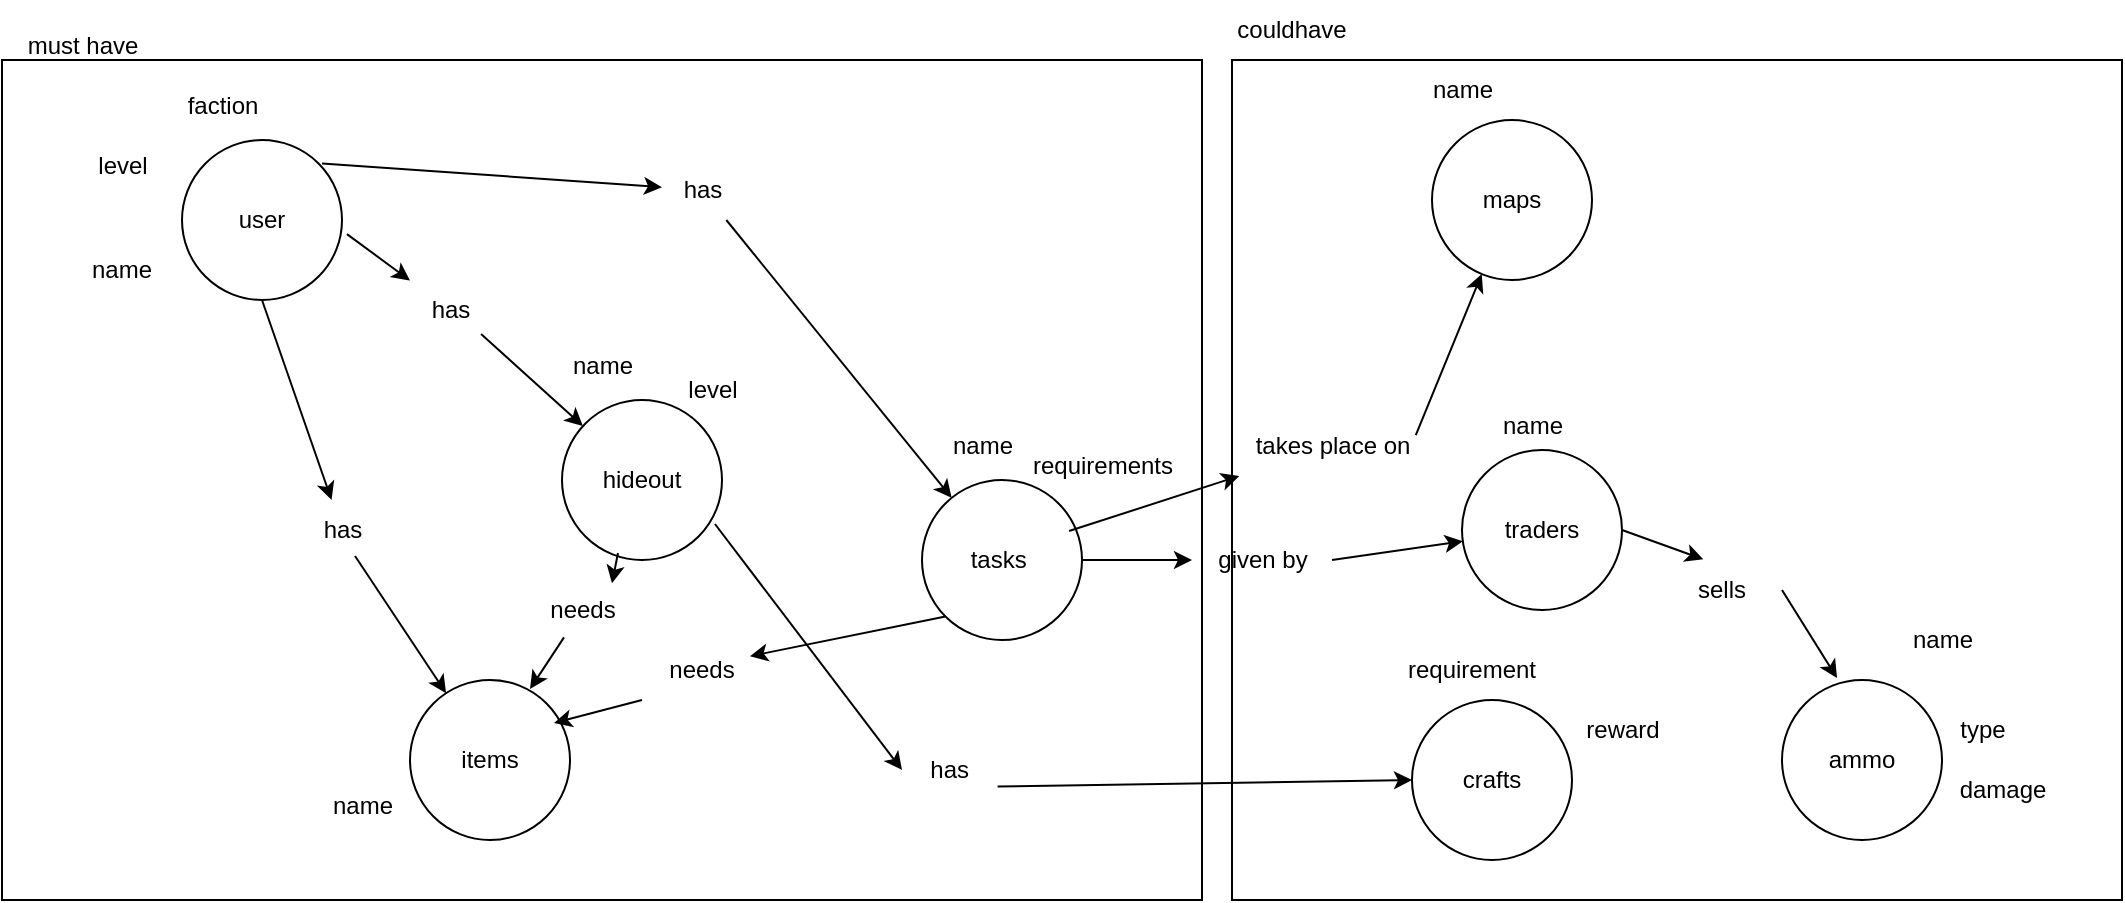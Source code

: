 <mxfile version="26.1.2">
  <diagram name="Pagina-1" id="6siZWVk3VozBAIrh01aZ">
    <mxGraphModel dx="909" dy="531" grid="1" gridSize="10" guides="1" tooltips="1" connect="1" arrows="1" fold="1" page="1" pageScale="1" pageWidth="827" pageHeight="1169" math="0" shadow="0">
      <root>
        <mxCell id="0" />
        <mxCell id="1" parent="0" />
        <mxCell id="KiTWwbMZWOuyHS0gHmwx-3" value="user" style="ellipse;whiteSpace=wrap;html=1;" vertex="1" parent="1">
          <mxGeometry x="260" y="260" width="80" height="80" as="geometry" />
        </mxCell>
        <mxCell id="KiTWwbMZWOuyHS0gHmwx-4" value="tasks&amp;nbsp;" style="ellipse;whiteSpace=wrap;html=1;" vertex="1" parent="1">
          <mxGeometry x="630" y="430" width="80" height="80" as="geometry" />
        </mxCell>
        <mxCell id="KiTWwbMZWOuyHS0gHmwx-5" value="hideout" style="ellipse;whiteSpace=wrap;html=1;" vertex="1" parent="1">
          <mxGeometry x="450" y="390" width="80" height="80" as="geometry" />
        </mxCell>
        <mxCell id="KiTWwbMZWOuyHS0gHmwx-6" value="items" style="ellipse;whiteSpace=wrap;html=1;" vertex="1" parent="1">
          <mxGeometry x="374" y="530" width="80" height="80" as="geometry" />
        </mxCell>
        <mxCell id="KiTWwbMZWOuyHS0gHmwx-7" value="" style="endArrow=classic;html=1;rounded=0;exitX=0.663;exitY=0.933;exitDx=0;exitDy=0;exitPerimeter=0;" edge="1" parent="1" source="KiTWwbMZWOuyHS0gHmwx-8" target="KiTWwbMZWOuyHS0gHmwx-6">
          <mxGeometry width="50" height="50" relative="1" as="geometry">
            <mxPoint x="280" y="420" as="sourcePoint" />
            <mxPoint x="330" y="370" as="targetPoint" />
          </mxGeometry>
        </mxCell>
        <mxCell id="KiTWwbMZWOuyHS0gHmwx-9" value="" style="endArrow=classic;html=1;rounded=0;" edge="1" parent="1" source="KiTWwbMZWOuyHS0gHmwx-10" target="KiTWwbMZWOuyHS0gHmwx-4">
          <mxGeometry width="50" height="50" relative="1" as="geometry">
            <mxPoint x="381.72" y="280" as="sourcePoint" />
            <mxPoint x="431.72" y="230" as="targetPoint" />
          </mxGeometry>
        </mxCell>
        <mxCell id="KiTWwbMZWOuyHS0gHmwx-11" value="" style="endArrow=classic;html=1;rounded=0;exitX=0.888;exitY=0.9;exitDx=0;exitDy=0;exitPerimeter=0;" edge="1" parent="1" source="KiTWwbMZWOuyHS0gHmwx-12" target="KiTWwbMZWOuyHS0gHmwx-5">
          <mxGeometry width="50" height="50" relative="1" as="geometry">
            <mxPoint x="390" y="320" as="sourcePoint" />
            <mxPoint x="440" y="270" as="targetPoint" />
          </mxGeometry>
        </mxCell>
        <mxCell id="KiTWwbMZWOuyHS0gHmwx-13" value="" style="endArrow=classic;html=1;rounded=0;exitX=1.031;exitY=0.588;exitDx=0;exitDy=0;exitPerimeter=0;" edge="1" parent="1" source="KiTWwbMZWOuyHS0gHmwx-3" target="KiTWwbMZWOuyHS0gHmwx-12">
          <mxGeometry width="50" height="50" relative="1" as="geometry">
            <mxPoint x="342" y="307" as="sourcePoint" />
            <mxPoint x="525" y="410" as="targetPoint" />
          </mxGeometry>
        </mxCell>
        <mxCell id="KiTWwbMZWOuyHS0gHmwx-12" value="has" style="text;html=1;align=center;verticalAlign=middle;resizable=0;points=[];autosize=1;strokeColor=none;fillColor=none;" vertex="1" parent="1">
          <mxGeometry x="374" y="330" width="40" height="30" as="geometry" />
        </mxCell>
        <mxCell id="KiTWwbMZWOuyHS0gHmwx-14" value="" style="endArrow=classic;html=1;rounded=0;exitX=0.5;exitY=1;exitDx=0;exitDy=0;" edge="1" parent="1" source="KiTWwbMZWOuyHS0gHmwx-3" target="KiTWwbMZWOuyHS0gHmwx-8">
          <mxGeometry width="50" height="50" relative="1" as="geometry">
            <mxPoint x="300" y="340" as="sourcePoint" />
            <mxPoint x="330" y="461" as="targetPoint" />
          </mxGeometry>
        </mxCell>
        <mxCell id="KiTWwbMZWOuyHS0gHmwx-8" value="has" style="text;html=1;align=center;verticalAlign=middle;resizable=0;points=[];autosize=1;strokeColor=none;fillColor=none;" vertex="1" parent="1">
          <mxGeometry x="320" y="440" width="40" height="30" as="geometry" />
        </mxCell>
        <mxCell id="KiTWwbMZWOuyHS0gHmwx-15" value="" style="endArrow=classic;html=1;rounded=0;exitX=1;exitY=0;exitDx=0;exitDy=0;" edge="1" parent="1" target="KiTWwbMZWOuyHS0gHmwx-10">
          <mxGeometry width="50" height="50" relative="1" as="geometry">
            <mxPoint x="330.004" y="271.716" as="sourcePoint" />
            <mxPoint x="484.72" y="206" as="targetPoint" />
          </mxGeometry>
        </mxCell>
        <mxCell id="KiTWwbMZWOuyHS0gHmwx-10" value="has" style="text;html=1;align=center;verticalAlign=middle;resizable=0;points=[];autosize=1;strokeColor=none;fillColor=none;" vertex="1" parent="1">
          <mxGeometry x="500" y="270" width="40" height="30" as="geometry" />
        </mxCell>
        <mxCell id="KiTWwbMZWOuyHS0gHmwx-16" value="" style="endArrow=classic;html=1;rounded=0;exitX=0.35;exitY=0.956;exitDx=0;exitDy=0;exitPerimeter=0;entryX=0.75;entryY=0.056;entryDx=0;entryDy=0;entryPerimeter=0;" edge="1" parent="1" source="KiTWwbMZWOuyHS0gHmwx-17" target="KiTWwbMZWOuyHS0gHmwx-6">
          <mxGeometry width="50" height="50" relative="1" as="geometry">
            <mxPoint x="470" y="550" as="sourcePoint" />
            <mxPoint x="520" y="500" as="targetPoint" />
          </mxGeometry>
        </mxCell>
        <mxCell id="KiTWwbMZWOuyHS0gHmwx-18" value="" style="endArrow=classic;html=1;rounded=0;exitX=0.35;exitY=0.956;exitDx=0;exitDy=0;exitPerimeter=0;entryX=0.75;entryY=0.056;entryDx=0;entryDy=0;entryPerimeter=0;" edge="1" parent="1" source="KiTWwbMZWOuyHS0gHmwx-5" target="KiTWwbMZWOuyHS0gHmwx-17">
          <mxGeometry width="50" height="50" relative="1" as="geometry">
            <mxPoint x="478" y="466" as="sourcePoint" />
            <mxPoint x="434" y="534" as="targetPoint" />
          </mxGeometry>
        </mxCell>
        <mxCell id="KiTWwbMZWOuyHS0gHmwx-17" value="needs" style="text;html=1;align=center;verticalAlign=middle;resizable=0;points=[];autosize=1;strokeColor=none;fillColor=none;" vertex="1" parent="1">
          <mxGeometry x="430" y="480" width="60" height="30" as="geometry" />
        </mxCell>
        <mxCell id="KiTWwbMZWOuyHS0gHmwx-19" value="" style="endArrow=classic;html=1;rounded=0;exitX=0;exitY=1;exitDx=0;exitDy=0;entryX=0.9;entryY=0.269;entryDx=0;entryDy=0;entryPerimeter=0;" edge="1" parent="1" source="KiTWwbMZWOuyHS0gHmwx-21" target="KiTWwbMZWOuyHS0gHmwx-6">
          <mxGeometry width="50" height="50" relative="1" as="geometry">
            <mxPoint x="540" y="570" as="sourcePoint" />
            <mxPoint x="590" y="520" as="targetPoint" />
          </mxGeometry>
        </mxCell>
        <mxCell id="KiTWwbMZWOuyHS0gHmwx-20" value="" style="endArrow=classic;html=1;rounded=0;exitX=0;exitY=1;exitDx=0;exitDy=0;entryX=0.9;entryY=0.269;entryDx=0;entryDy=0;entryPerimeter=0;" edge="1" parent="1" source="KiTWwbMZWOuyHS0gHmwx-4" target="KiTWwbMZWOuyHS0gHmwx-21">
          <mxGeometry width="50" height="50" relative="1" as="geometry">
            <mxPoint x="582" y="498" as="sourcePoint" />
            <mxPoint x="446" y="552" as="targetPoint" />
          </mxGeometry>
        </mxCell>
        <mxCell id="KiTWwbMZWOuyHS0gHmwx-21" value="needs" style="text;html=1;align=center;verticalAlign=middle;whiteSpace=wrap;rounded=0;" vertex="1" parent="1">
          <mxGeometry x="490" y="510" width="60" height="30" as="geometry" />
        </mxCell>
        <mxCell id="KiTWwbMZWOuyHS0gHmwx-22" value="name" style="text;html=1;align=center;verticalAlign=middle;whiteSpace=wrap;rounded=0;" vertex="1" parent="1">
          <mxGeometry x="200" y="310" width="60" height="30" as="geometry" />
        </mxCell>
        <mxCell id="KiTWwbMZWOuyHS0gHmwx-23" value="level" style="text;html=1;align=center;verticalAlign=middle;resizable=0;points=[];autosize=1;strokeColor=none;fillColor=none;" vertex="1" parent="1">
          <mxGeometry x="205" y="258" width="50" height="30" as="geometry" />
        </mxCell>
        <mxCell id="KiTWwbMZWOuyHS0gHmwx-24" value="faction" style="text;html=1;align=center;verticalAlign=middle;resizable=0;points=[];autosize=1;strokeColor=none;fillColor=none;" vertex="1" parent="1">
          <mxGeometry x="250" y="228" width="60" height="30" as="geometry" />
        </mxCell>
        <mxCell id="KiTWwbMZWOuyHS0gHmwx-25" value="name" style="text;html=1;align=center;verticalAlign=middle;resizable=0;points=[];autosize=1;strokeColor=none;fillColor=none;" vertex="1" parent="1">
          <mxGeometry x="445" y="358" width="50" height="30" as="geometry" />
        </mxCell>
        <mxCell id="KiTWwbMZWOuyHS0gHmwx-26" value="level" style="text;html=1;align=center;verticalAlign=middle;resizable=0;points=[];autosize=1;strokeColor=none;fillColor=none;" vertex="1" parent="1">
          <mxGeometry x="500" y="370" width="50" height="30" as="geometry" />
        </mxCell>
        <mxCell id="KiTWwbMZWOuyHS0gHmwx-27" value="name" style="text;html=1;align=center;verticalAlign=middle;resizable=0;points=[];autosize=1;strokeColor=none;fillColor=none;" vertex="1" parent="1">
          <mxGeometry x="635" y="398" width="50" height="30" as="geometry" />
        </mxCell>
        <mxCell id="KiTWwbMZWOuyHS0gHmwx-28" value="requirements" style="text;html=1;align=center;verticalAlign=middle;resizable=0;points=[];autosize=1;strokeColor=none;fillColor=none;" vertex="1" parent="1">
          <mxGeometry x="675" y="408" width="90" height="30" as="geometry" />
        </mxCell>
        <mxCell id="KiTWwbMZWOuyHS0gHmwx-29" value="name" style="text;html=1;align=center;verticalAlign=middle;resizable=0;points=[];autosize=1;strokeColor=none;fillColor=none;" vertex="1" parent="1">
          <mxGeometry x="325" y="578" width="50" height="30" as="geometry" />
        </mxCell>
        <mxCell id="KiTWwbMZWOuyHS0gHmwx-32" value="" style="whiteSpace=wrap;html=1;fillColor=none;" vertex="1" parent="1">
          <mxGeometry x="170" y="220" width="600" height="420" as="geometry" />
        </mxCell>
        <mxCell id="KiTWwbMZWOuyHS0gHmwx-33" value="must have" style="text;html=1;align=center;verticalAlign=middle;resizable=0;points=[];autosize=1;strokeColor=none;fillColor=none;" vertex="1" parent="1">
          <mxGeometry x="170" y="198" width="80" height="30" as="geometry" />
        </mxCell>
        <mxCell id="KiTWwbMZWOuyHS0gHmwx-34" value="traders" style="ellipse;whiteSpace=wrap;html=1;" vertex="1" parent="1">
          <mxGeometry x="900" y="415" width="80" height="80" as="geometry" />
        </mxCell>
        <mxCell id="KiTWwbMZWOuyHS0gHmwx-35" value="ammo" style="ellipse;whiteSpace=wrap;html=1;" vertex="1" parent="1">
          <mxGeometry x="1060" y="530" width="80" height="80" as="geometry" />
        </mxCell>
        <mxCell id="KiTWwbMZWOuyHS0gHmwx-36" value="maps" style="ellipse;whiteSpace=wrap;html=1;" vertex="1" parent="1">
          <mxGeometry x="885" y="250" width="80" height="80" as="geometry" />
        </mxCell>
        <mxCell id="KiTWwbMZWOuyHS0gHmwx-37" value="crafts" style="ellipse;whiteSpace=wrap;html=1;" vertex="1" parent="1">
          <mxGeometry x="875" y="540" width="80" height="80" as="geometry" />
        </mxCell>
        <mxCell id="KiTWwbMZWOuyHS0gHmwx-39" value="" style="endArrow=classic;html=1;rounded=0;exitX=1;exitY=0.5;exitDx=0;exitDy=0;" edge="1" parent="1" source="KiTWwbMZWOuyHS0gHmwx-40" target="KiTWwbMZWOuyHS0gHmwx-34">
          <mxGeometry width="50" height="50" relative="1" as="geometry">
            <mxPoint x="760" y="490" as="sourcePoint" />
            <mxPoint x="810" y="440" as="targetPoint" />
          </mxGeometry>
        </mxCell>
        <mxCell id="KiTWwbMZWOuyHS0gHmwx-41" value="" style="endArrow=classic;html=1;rounded=0;exitX=1;exitY=0.5;exitDx=0;exitDy=0;" edge="1" parent="1" source="KiTWwbMZWOuyHS0gHmwx-4" target="KiTWwbMZWOuyHS0gHmwx-40">
          <mxGeometry width="50" height="50" relative="1" as="geometry">
            <mxPoint x="710" y="470" as="sourcePoint" />
            <mxPoint x="900" y="458" as="targetPoint" />
          </mxGeometry>
        </mxCell>
        <mxCell id="KiTWwbMZWOuyHS0gHmwx-40" value="given by" style="text;html=1;align=center;verticalAlign=middle;resizable=0;points=[];autosize=1;strokeColor=none;fillColor=none;" vertex="1" parent="1">
          <mxGeometry x="765" y="455" width="70" height="30" as="geometry" />
        </mxCell>
        <mxCell id="KiTWwbMZWOuyHS0gHmwx-42" value="name" style="text;html=1;align=center;verticalAlign=middle;resizable=0;points=[];autosize=1;strokeColor=none;fillColor=none;" vertex="1" parent="1">
          <mxGeometry x="910" y="388" width="50" height="30" as="geometry" />
        </mxCell>
        <mxCell id="KiTWwbMZWOuyHS0gHmwx-43" value="" style="endArrow=classic;html=1;rounded=0;exitX=0.919;exitY=0.319;exitDx=0;exitDy=0;exitPerimeter=0;" edge="1" parent="1" source="KiTWwbMZWOuyHS0gHmwx-44" target="KiTWwbMZWOuyHS0gHmwx-36">
          <mxGeometry width="50" height="50" relative="1" as="geometry">
            <mxPoint x="740" y="480" as="sourcePoint" />
            <mxPoint x="790" y="430" as="targetPoint" />
          </mxGeometry>
        </mxCell>
        <mxCell id="KiTWwbMZWOuyHS0gHmwx-45" value="" style="endArrow=classic;html=1;rounded=0;exitX=0.919;exitY=0.319;exitDx=0;exitDy=0;exitPerimeter=0;" edge="1" parent="1" source="KiTWwbMZWOuyHS0gHmwx-4" target="KiTWwbMZWOuyHS0gHmwx-44">
          <mxGeometry width="50" height="50" relative="1" as="geometry">
            <mxPoint x="704" y="456" as="sourcePoint" />
            <mxPoint x="893" y="314" as="targetPoint" />
          </mxGeometry>
        </mxCell>
        <mxCell id="KiTWwbMZWOuyHS0gHmwx-44" value="takes place on" style="text;html=1;align=center;verticalAlign=middle;resizable=0;points=[];autosize=1;strokeColor=none;fillColor=none;" vertex="1" parent="1">
          <mxGeometry x="785" y="398" width="100" height="30" as="geometry" />
        </mxCell>
        <mxCell id="KiTWwbMZWOuyHS0gHmwx-46" value="name" style="text;html=1;align=center;verticalAlign=middle;resizable=0;points=[];autosize=1;strokeColor=none;fillColor=none;" vertex="1" parent="1">
          <mxGeometry x="875" y="220" width="50" height="30" as="geometry" />
        </mxCell>
        <mxCell id="KiTWwbMZWOuyHS0gHmwx-47" value="" style="endArrow=classic;html=1;rounded=0;exitX=0.956;exitY=0.775;exitDx=0;exitDy=0;exitPerimeter=0;entryX=0;entryY=0.5;entryDx=0;entryDy=0;" edge="1" parent="1" source="KiTWwbMZWOuyHS0gHmwx-48" target="KiTWwbMZWOuyHS0gHmwx-37">
          <mxGeometry width="50" height="50" relative="1" as="geometry">
            <mxPoint x="520" y="640" as="sourcePoint" />
            <mxPoint x="570" y="590" as="targetPoint" />
          </mxGeometry>
        </mxCell>
        <mxCell id="KiTWwbMZWOuyHS0gHmwx-49" value="" style="endArrow=classic;html=1;rounded=0;exitX=0.956;exitY=0.775;exitDx=0;exitDy=0;exitPerimeter=0;entryX=0;entryY=0.5;entryDx=0;entryDy=0;" edge="1" parent="1" source="KiTWwbMZWOuyHS0gHmwx-5" target="KiTWwbMZWOuyHS0gHmwx-48">
          <mxGeometry width="50" height="50" relative="1" as="geometry">
            <mxPoint x="526" y="452" as="sourcePoint" />
            <mxPoint x="875" y="625" as="targetPoint" />
          </mxGeometry>
        </mxCell>
        <mxCell id="KiTWwbMZWOuyHS0gHmwx-48" value="has&amp;nbsp;" style="text;html=1;align=center;verticalAlign=middle;resizable=0;points=[];autosize=1;strokeColor=none;fillColor=none;" vertex="1" parent="1">
          <mxGeometry x="620" y="560" width="50" height="30" as="geometry" />
        </mxCell>
        <mxCell id="KiTWwbMZWOuyHS0gHmwx-50" value="" style="endArrow=classic;html=1;rounded=0;exitX=1;exitY=0.5;exitDx=0;exitDy=0;entryX=0.344;entryY=-0.012;entryDx=0;entryDy=0;entryPerimeter=0;" edge="1" parent="1" source="KiTWwbMZWOuyHS0gHmwx-52" target="KiTWwbMZWOuyHS0gHmwx-35">
          <mxGeometry width="50" height="50" relative="1" as="geometry">
            <mxPoint x="990" y="460" as="sourcePoint" />
            <mxPoint x="1050" y="430" as="targetPoint" />
          </mxGeometry>
        </mxCell>
        <mxCell id="KiTWwbMZWOuyHS0gHmwx-51" value="" style="endArrow=classic;html=1;rounded=0;exitX=1;exitY=0.5;exitDx=0;exitDy=0;entryX=0.344;entryY=-0.012;entryDx=0;entryDy=0;entryPerimeter=0;" edge="1" parent="1" source="KiTWwbMZWOuyHS0gHmwx-34" target="KiTWwbMZWOuyHS0gHmwx-52">
          <mxGeometry width="50" height="50" relative="1" as="geometry">
            <mxPoint x="980" y="455" as="sourcePoint" />
            <mxPoint x="1088" y="529" as="targetPoint" />
          </mxGeometry>
        </mxCell>
        <mxCell id="KiTWwbMZWOuyHS0gHmwx-52" value="sells" style="text;html=1;align=center;verticalAlign=middle;whiteSpace=wrap;rounded=0;" vertex="1" parent="1">
          <mxGeometry x="1000" y="470" width="60" height="30" as="geometry" />
        </mxCell>
        <mxCell id="KiTWwbMZWOuyHS0gHmwx-53" value="name" style="text;html=1;align=center;verticalAlign=middle;resizable=0;points=[];autosize=1;strokeColor=none;fillColor=none;" vertex="1" parent="1">
          <mxGeometry x="1115" y="495" width="50" height="30" as="geometry" />
        </mxCell>
        <mxCell id="KiTWwbMZWOuyHS0gHmwx-55" value="type" style="text;html=1;align=center;verticalAlign=middle;resizable=0;points=[];autosize=1;strokeColor=none;fillColor=none;" vertex="1" parent="1">
          <mxGeometry x="1135" y="540" width="50" height="30" as="geometry" />
        </mxCell>
        <mxCell id="KiTWwbMZWOuyHS0gHmwx-56" value="damage" style="text;html=1;align=center;verticalAlign=middle;resizable=0;points=[];autosize=1;strokeColor=none;fillColor=none;" vertex="1" parent="1">
          <mxGeometry x="1135" y="570" width="70" height="30" as="geometry" />
        </mxCell>
        <mxCell id="KiTWwbMZWOuyHS0gHmwx-57" value="requirement" style="text;html=1;align=center;verticalAlign=middle;whiteSpace=wrap;rounded=0;" vertex="1" parent="1">
          <mxGeometry x="875" y="510" width="60" height="30" as="geometry" />
        </mxCell>
        <mxCell id="KiTWwbMZWOuyHS0gHmwx-58" value="reward" style="text;html=1;align=center;verticalAlign=middle;resizable=0;points=[];autosize=1;strokeColor=none;fillColor=none;" vertex="1" parent="1">
          <mxGeometry x="950" y="540" width="60" height="30" as="geometry" />
        </mxCell>
        <mxCell id="KiTWwbMZWOuyHS0gHmwx-59" value="" style="whiteSpace=wrap;html=1;fillColor=none;" vertex="1" parent="1">
          <mxGeometry x="785" y="220" width="445" height="420" as="geometry" />
        </mxCell>
        <mxCell id="KiTWwbMZWOuyHS0gHmwx-60" value="couldhave" style="text;html=1;align=center;verticalAlign=middle;whiteSpace=wrap;rounded=0;" vertex="1" parent="1">
          <mxGeometry x="785" y="190" width="60" height="30" as="geometry" />
        </mxCell>
      </root>
    </mxGraphModel>
  </diagram>
</mxfile>
